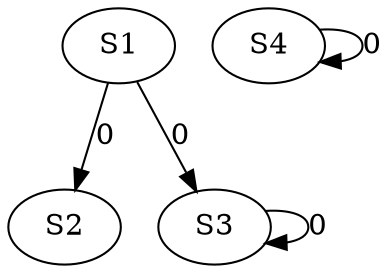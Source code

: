 strict digraph {
	S1 -> S2 [ label = 0 ];
	S3 -> S3 [ label = 0 ];
	S4 -> S4 [ label = 0 ];
	S1 -> S3 [ label = 0 ];
}